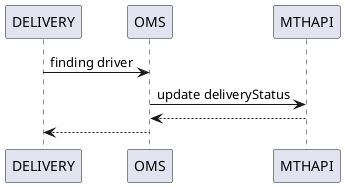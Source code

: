 @startuml Initiate Order

DELIVERY -> OMS: finding driver
OMS -> MTHAPI: update deliveryStatus
OMS <-- MTHAPI: 
DELIVERY <-- OMS: 

@enduml